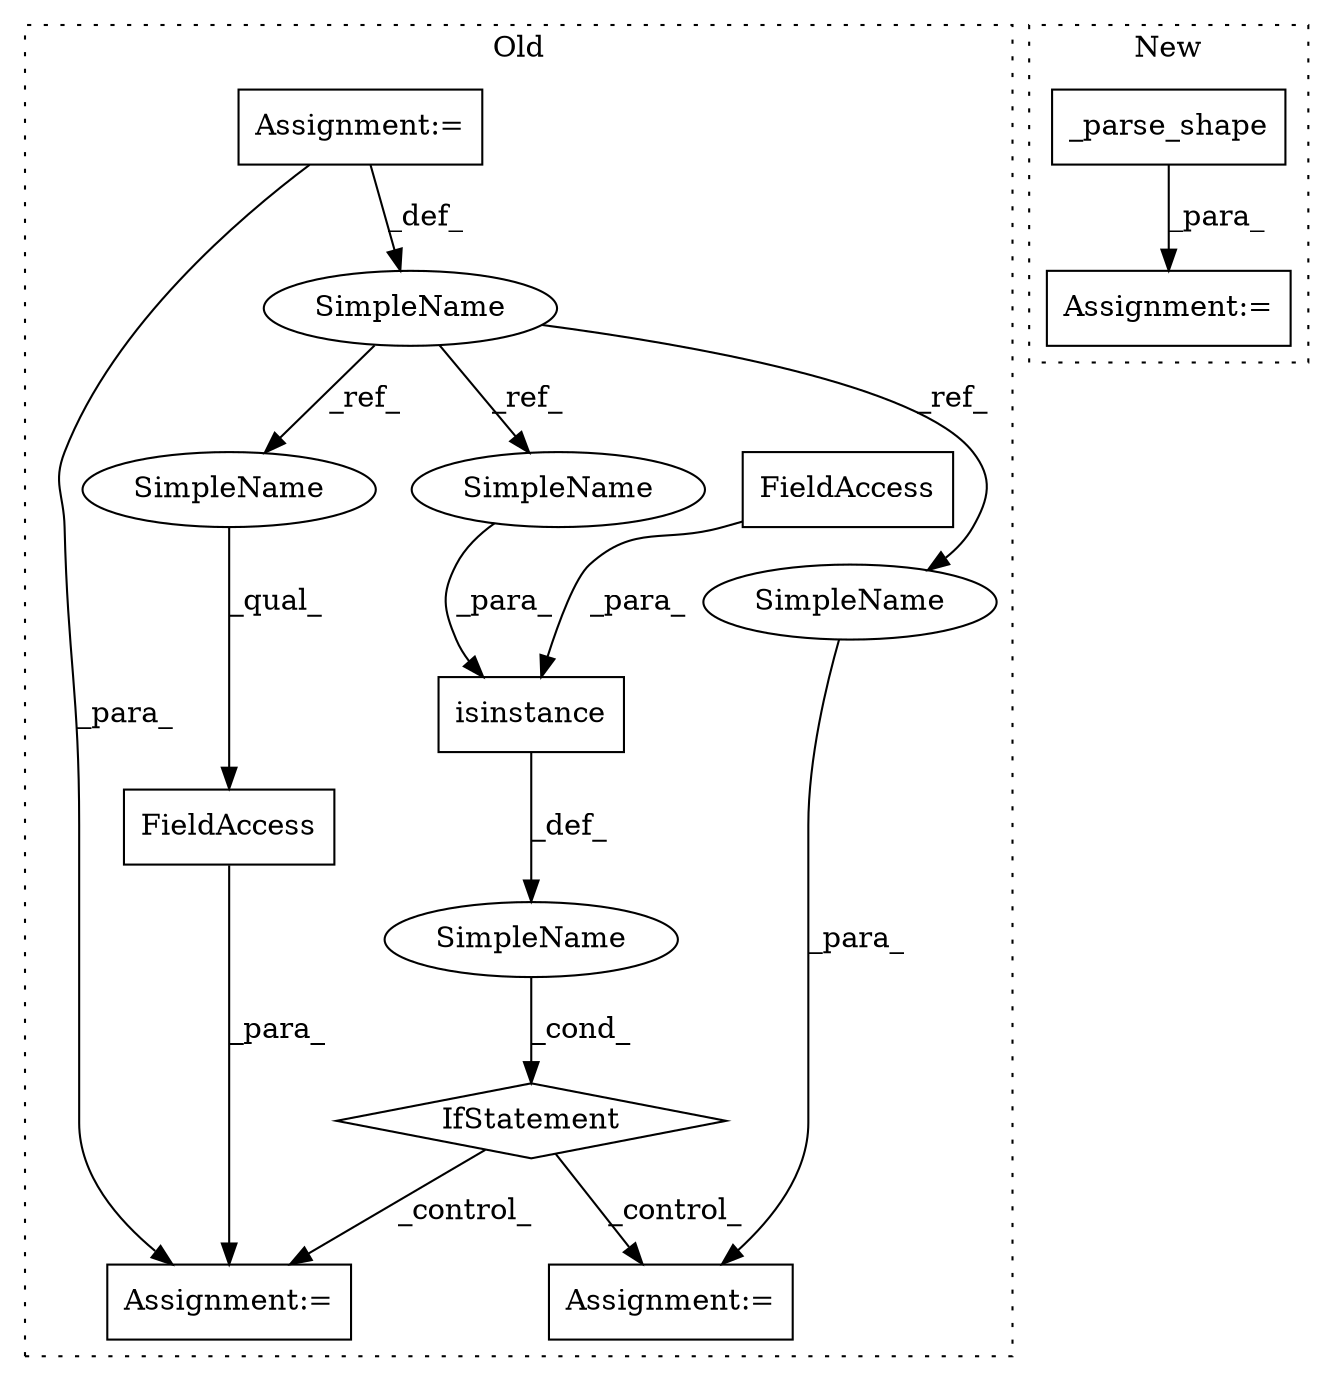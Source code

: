 digraph G {
subgraph cluster0 {
1 [label="IfStatement" a="25" s="3844,3871" l="4,2" shape="diamond"];
3 [label="SimpleName" a="42" s="" l="" shape="ellipse"];
4 [label="Assignment:=" a="7" s="3886" l="1" shape="box"];
5 [label="SimpleName" a="42" s="3787" l="5" shape="ellipse"];
6 [label="FieldAccess" a="22" s="3920" l="11" shape="box"];
7 [label="Assignment:=" a="7" s="3787" l="5" shape="box"];
9 [label="Assignment:=" a="7" s="3919" l="1" shape="box"];
10 [label="isinstance" a="32" s="3848,3870" l="11,1" shape="box"];
11 [label="FieldAccess" a="22" s="3865" l="5" shape="box"];
12 [label="SimpleName" a="42" s="3887" l="5" shape="ellipse"];
13 [label="SimpleName" a="42" s="3920" l="5" shape="ellipse"];
14 [label="SimpleName" a="42" s="3859" l="5" shape="ellipse"];
label = "Old";
style="dotted";
}
subgraph cluster1 {
2 [label="_parse_shape" a="32" s="3473,3491" l="13,1" shape="box"];
8 [label="Assignment:=" a="7" s="3472" l="1" shape="box"];
label = "New";
style="dotted";
}
1 -> 4 [label="_control_"];
1 -> 9 [label="_control_"];
2 -> 8 [label="_para_"];
3 -> 1 [label="_cond_"];
5 -> 13 [label="_ref_"];
5 -> 14 [label="_ref_"];
5 -> 12 [label="_ref_"];
6 -> 9 [label="_para_"];
7 -> 9 [label="_para_"];
7 -> 5 [label="_def_"];
10 -> 3 [label="_def_"];
11 -> 10 [label="_para_"];
12 -> 4 [label="_para_"];
13 -> 6 [label="_qual_"];
14 -> 10 [label="_para_"];
}